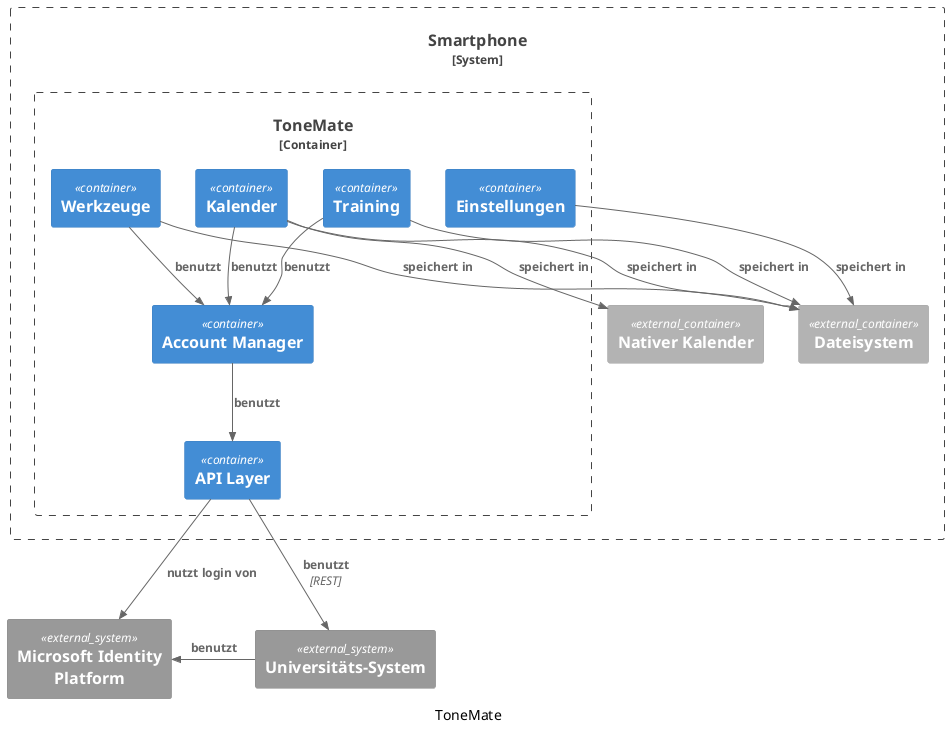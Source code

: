 @startuml
!include <C4/C4_Container>

caption ToneMate

System_Boundary(phone, "Smartphone") {
    Container_Boundary(toneMate, "ToneMate") {
        Container(werkzeuge, "Werkzeuge")
        Container(kalender, "Kalender")
        Container(training, "Training")
        Container(einstellungen, "Einstellungen")
        Container(accountManager, "Account Manager")
        Container(api, "API Layer")

        Rel(training, accountManager, "benutzt")
        Rel(werkzeuge, accountManager, "benutzt")
        Rel(kalender, accountManager, "benutzt")
        Rel(accountManager, api, "benutzt")
    }
    Container_Ext(dateiSystem, "Dateisystem")
    Container_Ext(kalenderExt, "Nativer Kalender")

    Rel(kalender, kalenderExt, "speichert in")
    Rel(kalender, dateiSystem, "speichert in")
    Rel(werkzeuge, dateiSystem, "speichert in")
    Rel(training, dateiSystem, "speichert in")
    Rel(einstellungen, dateiSystem, "speichert in")
}
System_Ext(oauth, "Microsoft Identity Platform")
System_Ext(uni, "Universitäts-System")

Rel(api, uni, "benutzt", "REST")
Rel_L(uni, oauth, "benutzt")
Rel(api, oauth, "nutzt login von")

@enduml
